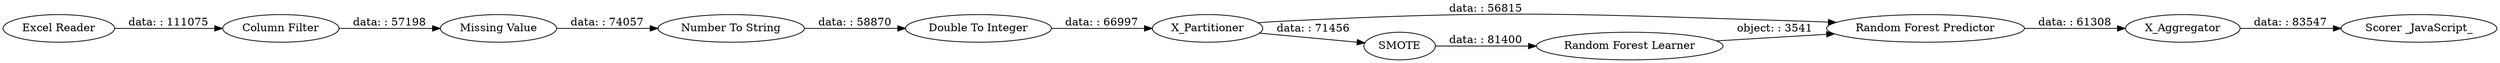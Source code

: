 digraph {
	"3299500682464871366_5" [label="Missing Value"]
	"3299500682464871366_12" [label="Random Forest Learner"]
	"3299500682464871366_8" [label="Number To String"]
	"3299500682464871366_13" [label=X_Aggregator]
	"3299500682464871366_1" [label="Excel Reader"]
	"3299500682464871366_15" [label="Double To Integer"]
	"3299500682464871366_11" [label="Random Forest Predictor"]
	"3299500682464871366_10" [label=X_Partitioner]
	"3299500682464871366_14" [label="Scorer _JavaScript_"]
	"3299500682464871366_2" [label="Column Filter"]
	"3299500682464871366_9" [label=SMOTE]
	"3299500682464871366_2" -> "3299500682464871366_5" [label="data: : 57198"]
	"3299500682464871366_15" -> "3299500682464871366_10" [label="data: : 66997"]
	"3299500682464871366_5" -> "3299500682464871366_8" [label="data: : 74057"]
	"3299500682464871366_13" -> "3299500682464871366_14" [label="data: : 83547"]
	"3299500682464871366_9" -> "3299500682464871366_12" [label="data: : 81400"]
	"3299500682464871366_10" -> "3299500682464871366_11" [label="data: : 56815"]
	"3299500682464871366_11" -> "3299500682464871366_13" [label="data: : 61308"]
	"3299500682464871366_8" -> "3299500682464871366_15" [label="data: : 58870"]
	"3299500682464871366_10" -> "3299500682464871366_9" [label="data: : 71456"]
	"3299500682464871366_12" -> "3299500682464871366_11" [label="object: : 3541"]
	"3299500682464871366_1" -> "3299500682464871366_2" [label="data: : 111075"]
	rankdir=LR
}
